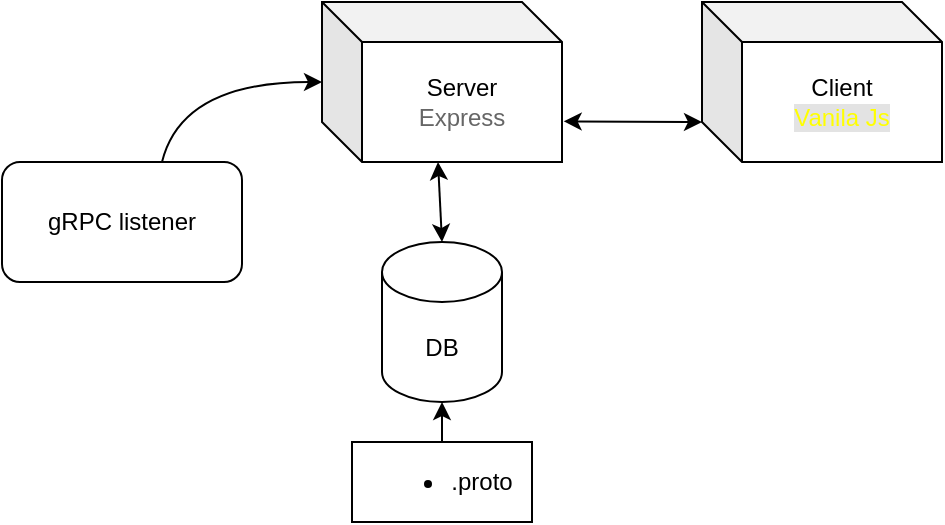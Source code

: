 <mxfile version="14.9.5" type="device"><diagram id="CKETxSXwGOvsN3UVtZhi" name="Page-1"><mxGraphModel dx="315" dy="205" grid="1" gridSize="10" guides="1" tooltips="1" connect="1" arrows="1" fold="1" page="1" pageScale="1" pageWidth="827" pageHeight="1169" math="0" shadow="0"><root><mxCell id="0"/><mxCell id="1" parent="0"/><mxCell id="vgxa1TmaxsERAx6diJQl-1" value="Client&lt;br&gt;&lt;font color=&quot;#ffff00&quot; style=&quot;background-color: rgb(227 , 227 , 227)&quot;&gt;Vanila Js&lt;/font&gt;" style="shape=cube;whiteSpace=wrap;html=1;boundedLbl=1;backgroundOutline=1;darkOpacity=0.05;darkOpacity2=0.1;" vertex="1" parent="1"><mxGeometry x="430" y="200" width="120" height="80" as="geometry"/></mxCell><mxCell id="vgxa1TmaxsERAx6diJQl-2" value="Server&lt;br&gt;&lt;font color=&quot;#666666&quot;&gt;Express&lt;/font&gt;" style="shape=cube;whiteSpace=wrap;html=1;boundedLbl=1;backgroundOutline=1;darkOpacity=0.05;darkOpacity2=0.1;" vertex="1" parent="1"><mxGeometry x="240" y="200" width="120" height="80" as="geometry"/></mxCell><mxCell id="vgxa1TmaxsERAx6diJQl-4" value="" style="endArrow=classic;startArrow=classic;html=1;strokeWidth=1;exitX=1.007;exitY=0.746;exitDx=0;exitDy=0;exitPerimeter=0;entryX=0;entryY=0;entryDx=0;entryDy=60;entryPerimeter=0;" edge="1" parent="1" source="vgxa1TmaxsERAx6diJQl-2" target="vgxa1TmaxsERAx6diJQl-1"><mxGeometry width="50" height="50" relative="1" as="geometry"><mxPoint x="370" y="280" as="sourcePoint"/><mxPoint x="420" y="230" as="targetPoint"/></mxGeometry></mxCell><mxCell id="vgxa1TmaxsERAx6diJQl-6" value="&lt;span&gt;DB&lt;/span&gt;" style="shape=cylinder3;whiteSpace=wrap;html=1;boundedLbl=1;backgroundOutline=1;size=15;align=center;" vertex="1" parent="1"><mxGeometry x="270" y="320" width="60" height="80" as="geometry"/></mxCell><mxCell id="vgxa1TmaxsERAx6diJQl-7" value="" style="endArrow=classic;startArrow=classic;html=1;strokeWidth=1;exitX=0.5;exitY=0;exitDx=0;exitDy=0;exitPerimeter=0;" edge="1" parent="1" source="vgxa1TmaxsERAx6diJQl-6"><mxGeometry width="50" height="50" relative="1" as="geometry"><mxPoint x="320" y="260" as="sourcePoint"/><mxPoint x="298" y="280" as="targetPoint"/></mxGeometry></mxCell><mxCell id="vgxa1TmaxsERAx6diJQl-10" value="&lt;ul&gt;&lt;li&gt;&lt;span&gt;.proto&lt;/span&gt;&lt;/li&gt;&lt;/ul&gt;" style="rounded=0;whiteSpace=wrap;html=1;" vertex="1" parent="1"><mxGeometry x="255" y="420" width="90" height="40" as="geometry"/></mxCell><mxCell id="vgxa1TmaxsERAx6diJQl-11" value="" style="endArrow=classic;html=1;strokeWidth=1;exitX=0.5;exitY=0;exitDx=0;exitDy=0;" edge="1" parent="1" source="vgxa1TmaxsERAx6diJQl-10" target="vgxa1TmaxsERAx6diJQl-6"><mxGeometry width="50" height="50" relative="1" as="geometry"><mxPoint x="380" y="360" as="sourcePoint"/><mxPoint x="430" y="310" as="targetPoint"/></mxGeometry></mxCell><mxCell id="vgxa1TmaxsERAx6diJQl-12" value="" style="curved=1;endArrow=classic;html=1;strokeWidth=1;" edge="1" parent="1"><mxGeometry width="50" height="50" relative="1" as="geometry"><mxPoint x="160" y="280" as="sourcePoint"/><mxPoint x="240" y="240" as="targetPoint"/><Array as="points"><mxPoint x="170" y="240"/></Array></mxGeometry></mxCell><mxCell id="vgxa1TmaxsERAx6diJQl-13" value="gRPC listener" style="rounded=1;whiteSpace=wrap;html=1;" vertex="1" parent="1"><mxGeometry x="80" y="280" width="120" height="60" as="geometry"/></mxCell></root></mxGraphModel></diagram></mxfile>